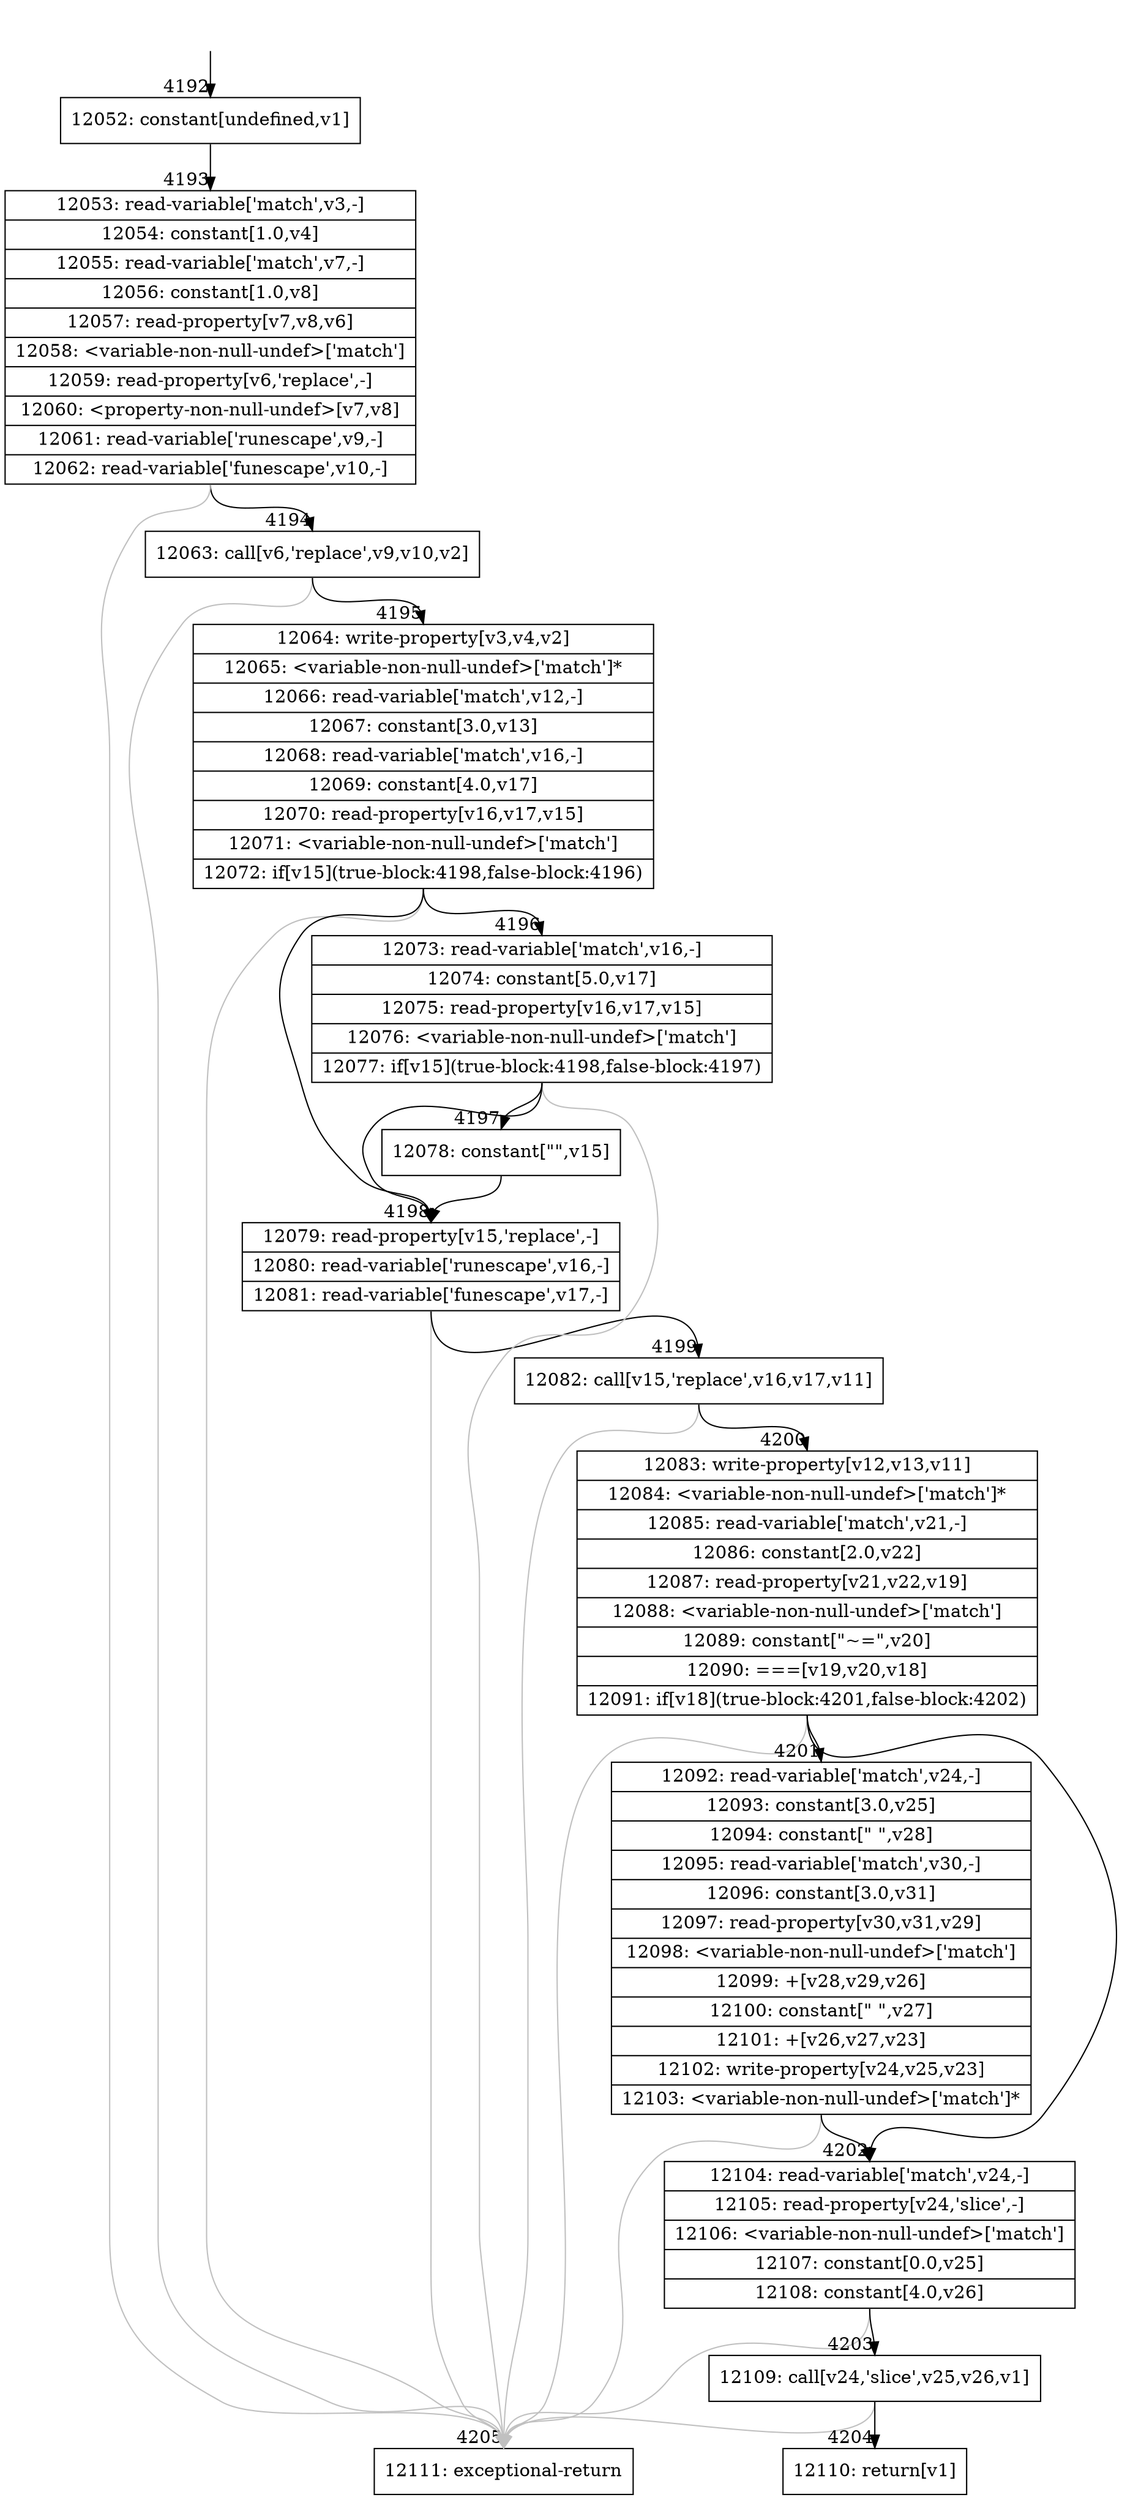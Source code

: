 digraph {
rankdir="TD"
BB_entry274[shape=none,label=""];
BB_entry274 -> BB4192 [tailport=s, headport=n, headlabel="    4192"]
BB4192 [shape=record label="{12052: constant[undefined,v1]}" ] 
BB4192 -> BB4193 [tailport=s, headport=n, headlabel="      4193"]
BB4193 [shape=record label="{12053: read-variable['match',v3,-]|12054: constant[1.0,v4]|12055: read-variable['match',v7,-]|12056: constant[1.0,v8]|12057: read-property[v7,v8,v6]|12058: \<variable-non-null-undef\>['match']|12059: read-property[v6,'replace',-]|12060: \<property-non-null-undef\>[v7,v8]|12061: read-variable['runescape',v9,-]|12062: read-variable['funescape',v10,-]}" ] 
BB4193 -> BB4194 [tailport=s, headport=n, headlabel="      4194"]
BB4193 -> BB4205 [tailport=s, headport=n, color=gray, headlabel="      4205"]
BB4194 [shape=record label="{12063: call[v6,'replace',v9,v10,v2]}" ] 
BB4194 -> BB4195 [tailport=s, headport=n, headlabel="      4195"]
BB4194 -> BB4205 [tailport=s, headport=n, color=gray]
BB4195 [shape=record label="{12064: write-property[v3,v4,v2]|12065: \<variable-non-null-undef\>['match']*|12066: read-variable['match',v12,-]|12067: constant[3.0,v13]|12068: read-variable['match',v16,-]|12069: constant[4.0,v17]|12070: read-property[v16,v17,v15]|12071: \<variable-non-null-undef\>['match']|12072: if[v15](true-block:4198,false-block:4196)}" ] 
BB4195 -> BB4198 [tailport=s, headport=n, headlabel="      4198"]
BB4195 -> BB4196 [tailport=s, headport=n, headlabel="      4196"]
BB4195 -> BB4205 [tailport=s, headport=n, color=gray]
BB4196 [shape=record label="{12073: read-variable['match',v16,-]|12074: constant[5.0,v17]|12075: read-property[v16,v17,v15]|12076: \<variable-non-null-undef\>['match']|12077: if[v15](true-block:4198,false-block:4197)}" ] 
BB4196 -> BB4198 [tailport=s, headport=n]
BB4196 -> BB4197 [tailport=s, headport=n, headlabel="      4197"]
BB4196 -> BB4205 [tailport=s, headport=n, color=gray]
BB4197 [shape=record label="{12078: constant[\"\",v15]}" ] 
BB4197 -> BB4198 [tailport=s, headport=n]
BB4198 [shape=record label="{12079: read-property[v15,'replace',-]|12080: read-variable['runescape',v16,-]|12081: read-variable['funescape',v17,-]}" ] 
BB4198 -> BB4199 [tailport=s, headport=n, headlabel="      4199"]
BB4198 -> BB4205 [tailport=s, headport=n, color=gray]
BB4199 [shape=record label="{12082: call[v15,'replace',v16,v17,v11]}" ] 
BB4199 -> BB4200 [tailport=s, headport=n, headlabel="      4200"]
BB4199 -> BB4205 [tailport=s, headport=n, color=gray]
BB4200 [shape=record label="{12083: write-property[v12,v13,v11]|12084: \<variable-non-null-undef\>['match']*|12085: read-variable['match',v21,-]|12086: constant[2.0,v22]|12087: read-property[v21,v22,v19]|12088: \<variable-non-null-undef\>['match']|12089: constant[\"~=\",v20]|12090: ===[v19,v20,v18]|12091: if[v18](true-block:4201,false-block:4202)}" ] 
BB4200 -> BB4201 [tailport=s, headport=n, headlabel="      4201"]
BB4200 -> BB4202 [tailport=s, headport=n, headlabel="      4202"]
BB4200 -> BB4205 [tailport=s, headport=n, color=gray]
BB4201 [shape=record label="{12092: read-variable['match',v24,-]|12093: constant[3.0,v25]|12094: constant[\" \",v28]|12095: read-variable['match',v30,-]|12096: constant[3.0,v31]|12097: read-property[v30,v31,v29]|12098: \<variable-non-null-undef\>['match']|12099: +[v28,v29,v26]|12100: constant[\" \",v27]|12101: +[v26,v27,v23]|12102: write-property[v24,v25,v23]|12103: \<variable-non-null-undef\>['match']*}" ] 
BB4201 -> BB4202 [tailport=s, headport=n]
BB4201 -> BB4205 [tailport=s, headport=n, color=gray]
BB4202 [shape=record label="{12104: read-variable['match',v24,-]|12105: read-property[v24,'slice',-]|12106: \<variable-non-null-undef\>['match']|12107: constant[0.0,v25]|12108: constant[4.0,v26]}" ] 
BB4202 -> BB4203 [tailport=s, headport=n, headlabel="      4203"]
BB4202 -> BB4205 [tailport=s, headport=n, color=gray]
BB4203 [shape=record label="{12109: call[v24,'slice',v25,v26,v1]}" ] 
BB4203 -> BB4204 [tailport=s, headport=n, headlabel="      4204"]
BB4203 -> BB4205 [tailport=s, headport=n, color=gray]
BB4204 [shape=record label="{12110: return[v1]}" ] 
BB4205 [shape=record label="{12111: exceptional-return}" ] 
}
